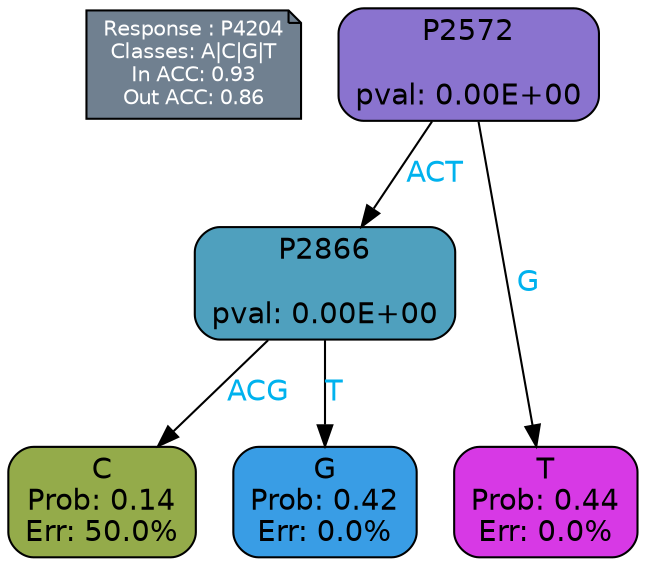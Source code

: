 digraph Tree {
node [shape=box, style="filled, rounded", color="black", fontname=helvetica] ;
graph [ranksep=equally, splines=polylines, bgcolor=transparent, dpi=600] ;
edge [fontname=helvetica] ;
LEGEND [label="Response : P4204
Classes: A|C|G|T
In ACC: 0.93
Out ACC: 0.86
",shape=note,align=left,style=filled,fillcolor="slategray",fontcolor="white",fontsize=10];1 [label="P2572

pval: 0.00E+00", fillcolor="#8a73cf"] ;
2 [label="P2866

pval: 0.00E+00", fillcolor="#4fa0be"] ;
3 [label="C
Prob: 0.14
Err: 50.0%", fillcolor="#94ab4a"] ;
4 [label="G
Prob: 0.42
Err: 0.0%", fillcolor="#399de5"] ;
5 [label="T
Prob: 0.44
Err: 0.0%", fillcolor="#d739e5"] ;
1 -> 2 [label="ACT",fontcolor=deepskyblue2] ;
1 -> 5 [label="G",fontcolor=deepskyblue2] ;
2 -> 3 [label="ACG",fontcolor=deepskyblue2] ;
2 -> 4 [label="T",fontcolor=deepskyblue2] ;
{rank = same; 3;4;5;}{rank = same; LEGEND;1;}}